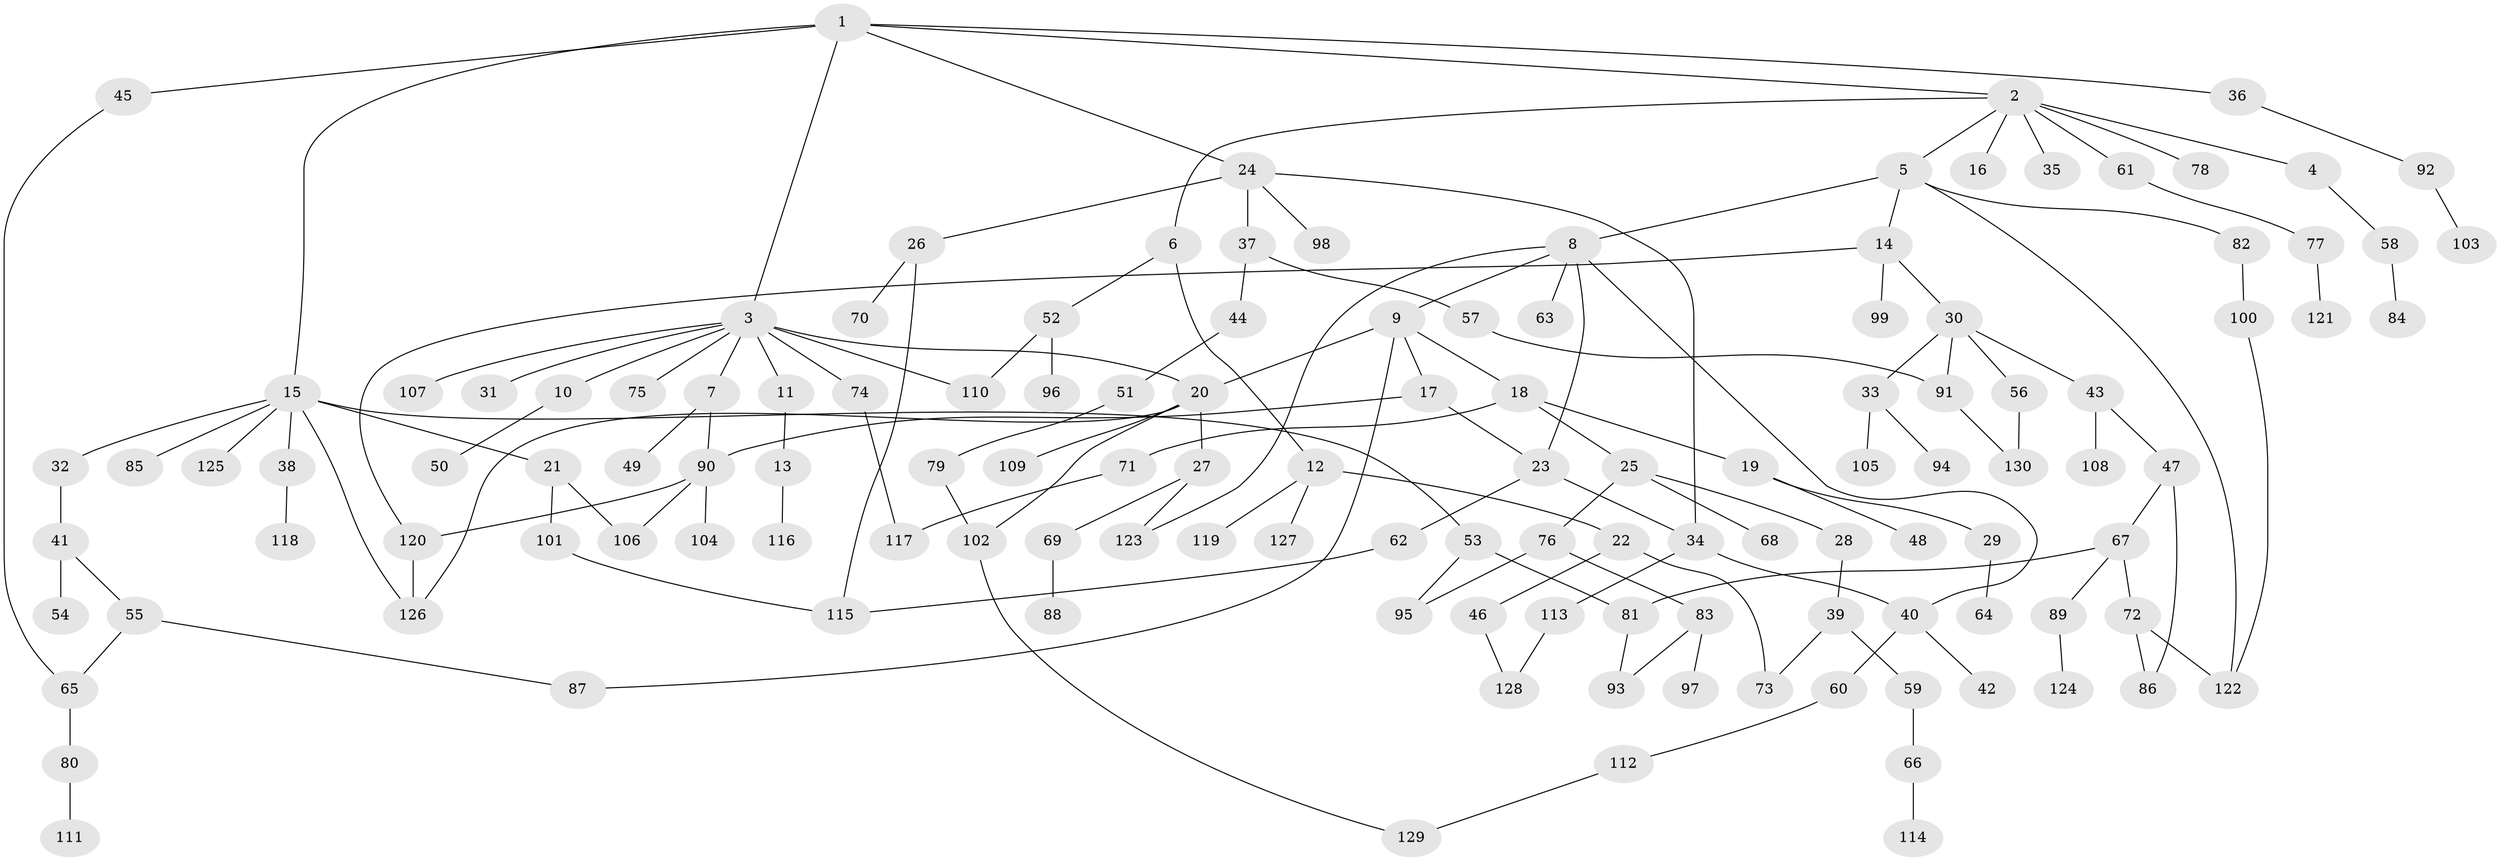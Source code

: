 // Generated by graph-tools (version 1.1) at 2025/00/03/09/25 03:00:59]
// undirected, 130 vertices, 157 edges
graph export_dot {
graph [start="1"]
  node [color=gray90,style=filled];
  1;
  2;
  3;
  4;
  5;
  6;
  7;
  8;
  9;
  10;
  11;
  12;
  13;
  14;
  15;
  16;
  17;
  18;
  19;
  20;
  21;
  22;
  23;
  24;
  25;
  26;
  27;
  28;
  29;
  30;
  31;
  32;
  33;
  34;
  35;
  36;
  37;
  38;
  39;
  40;
  41;
  42;
  43;
  44;
  45;
  46;
  47;
  48;
  49;
  50;
  51;
  52;
  53;
  54;
  55;
  56;
  57;
  58;
  59;
  60;
  61;
  62;
  63;
  64;
  65;
  66;
  67;
  68;
  69;
  70;
  71;
  72;
  73;
  74;
  75;
  76;
  77;
  78;
  79;
  80;
  81;
  82;
  83;
  84;
  85;
  86;
  87;
  88;
  89;
  90;
  91;
  92;
  93;
  94;
  95;
  96;
  97;
  98;
  99;
  100;
  101;
  102;
  103;
  104;
  105;
  106;
  107;
  108;
  109;
  110;
  111;
  112;
  113;
  114;
  115;
  116;
  117;
  118;
  119;
  120;
  121;
  122;
  123;
  124;
  125;
  126;
  127;
  128;
  129;
  130;
  1 -- 2;
  1 -- 3;
  1 -- 15;
  1 -- 24;
  1 -- 36;
  1 -- 45;
  2 -- 4;
  2 -- 5;
  2 -- 6;
  2 -- 16;
  2 -- 35;
  2 -- 61;
  2 -- 78;
  3 -- 7;
  3 -- 10;
  3 -- 11;
  3 -- 31;
  3 -- 74;
  3 -- 75;
  3 -- 107;
  3 -- 110;
  3 -- 20;
  4 -- 58;
  5 -- 8;
  5 -- 14;
  5 -- 82;
  5 -- 122;
  6 -- 12;
  6 -- 52;
  7 -- 49;
  7 -- 90;
  8 -- 9;
  8 -- 63;
  8 -- 123;
  8 -- 40;
  8 -- 23;
  9 -- 17;
  9 -- 18;
  9 -- 20;
  9 -- 87;
  10 -- 50;
  11 -- 13;
  12 -- 22;
  12 -- 119;
  12 -- 127;
  13 -- 116;
  14 -- 30;
  14 -- 99;
  14 -- 120;
  15 -- 21;
  15 -- 32;
  15 -- 38;
  15 -- 53;
  15 -- 85;
  15 -- 125;
  15 -- 126;
  17 -- 23;
  17 -- 90;
  18 -- 19;
  18 -- 25;
  18 -- 71;
  19 -- 29;
  19 -- 48;
  20 -- 27;
  20 -- 109;
  20 -- 126;
  20 -- 102;
  21 -- 101;
  21 -- 106;
  22 -- 46;
  22 -- 73;
  23 -- 62;
  23 -- 34;
  24 -- 26;
  24 -- 34;
  24 -- 37;
  24 -- 98;
  25 -- 28;
  25 -- 68;
  25 -- 76;
  26 -- 70;
  26 -- 115;
  27 -- 69;
  27 -- 123;
  28 -- 39;
  29 -- 64;
  30 -- 33;
  30 -- 43;
  30 -- 56;
  30 -- 91;
  32 -- 41;
  33 -- 94;
  33 -- 105;
  34 -- 40;
  34 -- 113;
  36 -- 92;
  37 -- 44;
  37 -- 57;
  38 -- 118;
  39 -- 59;
  39 -- 73;
  40 -- 42;
  40 -- 60;
  41 -- 54;
  41 -- 55;
  43 -- 47;
  43 -- 108;
  44 -- 51;
  45 -- 65;
  46 -- 128;
  47 -- 67;
  47 -- 86;
  51 -- 79;
  52 -- 96;
  52 -- 110;
  53 -- 81;
  53 -- 95;
  55 -- 65;
  55 -- 87;
  56 -- 130;
  57 -- 91;
  58 -- 84;
  59 -- 66;
  60 -- 112;
  61 -- 77;
  62 -- 115;
  65 -- 80;
  66 -- 114;
  67 -- 72;
  67 -- 89;
  67 -- 81;
  69 -- 88;
  71 -- 117;
  72 -- 86;
  72 -- 122;
  74 -- 117;
  76 -- 83;
  76 -- 95;
  77 -- 121;
  79 -- 102;
  80 -- 111;
  81 -- 93;
  82 -- 100;
  83 -- 97;
  83 -- 93;
  89 -- 124;
  90 -- 104;
  90 -- 120;
  90 -- 106;
  91 -- 130;
  92 -- 103;
  100 -- 122;
  101 -- 115;
  102 -- 129;
  112 -- 129;
  113 -- 128;
  120 -- 126;
}
